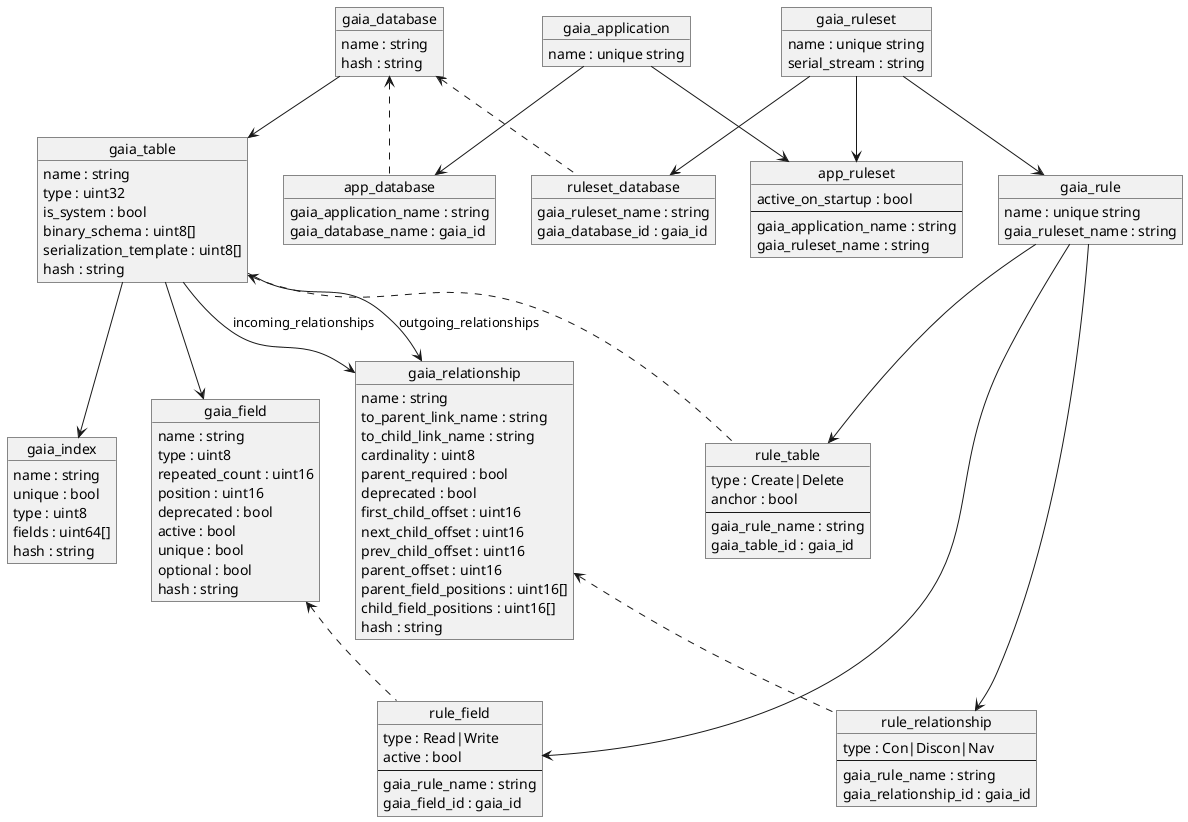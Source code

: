 @startuml
object gaia_database {
  name : string
  hash : string
}
object gaia_table {
  name : string
  type : uint32
  is_system : bool
  binary_schema : uint8[]
  serialization_template : uint8[]
  hash : string
}
object gaia_field {
  name : string
  type : uint8
  repeated_count : uint16
  position : uint16
  deprecated : bool
  active : bool
  unique : bool
  optional : bool
  hash : string
}
object gaia_relationship {
  name : string
  to_parent_link_name : string
  to_child_link_name : string
  cardinality : uint8
  parent_required : bool
  deprecated : bool
  first_child_offset : uint16
  next_child_offset : uint16
  prev_child_offset : uint16
  parent_offset : uint16
  parent_field_positions : uint16[]
  child_field_positions : uint16[]
  hash : string
}
object gaia_index {
  name : string
  unique : bool
  type : uint8
  fields : uint64[]
  hash : string
}
object gaia_ruleset {
  name : unique string
  serial_stream : string
}
object gaia_rule {
  name : unique string
  gaia_ruleset_name : string
}
object gaia_application {
  name : unique string
}
object app_database {
  gaia_application_name : string
  gaia_database_name : gaia_id
}
object ruleset_database {
  gaia_ruleset_name : string
  gaia_database_id : gaia_id
}
object app_ruleset {
  active_on_startup : bool
  --
  gaia_application_name : string
  gaia_ruleset_name : string
}
object rule_table {
  type : Create|Delete
  anchor : bool
  --
  gaia_rule_name : string
  gaia_table_id : gaia_id
}
object rule_field {
  type : Read|Write
  active : bool
  --
  gaia_rule_name : string
  gaia_field_id : gaia_id
}
object rule_relationship {
  type : Con|Discon|Nav
  --
  gaia_rule_name : string
  gaia_relationship_id : gaia_id
}
gaia_database --> gaia_table
gaia_table --> gaia_relationship : outgoing_relationships
gaia_table --> gaia_relationship : incoming_relationships
gaia_table --> gaia_field
gaia_table --> gaia_index
gaia_ruleset --> gaia_rule
gaia_database <.. app_database
gaia_application --> app_database
gaia_ruleset --> ruleset_database
gaia_database <.. ruleset_database
gaia_application --> app_ruleset
gaia_ruleset --> app_ruleset
gaia_table <.. rule_table
gaia_rule --> rule_table
gaia_field <.. rule_field
gaia_rule --> rule_field
gaia_relationship <.. rule_relationship
gaia_rule --> rule_relationship
@enduml

